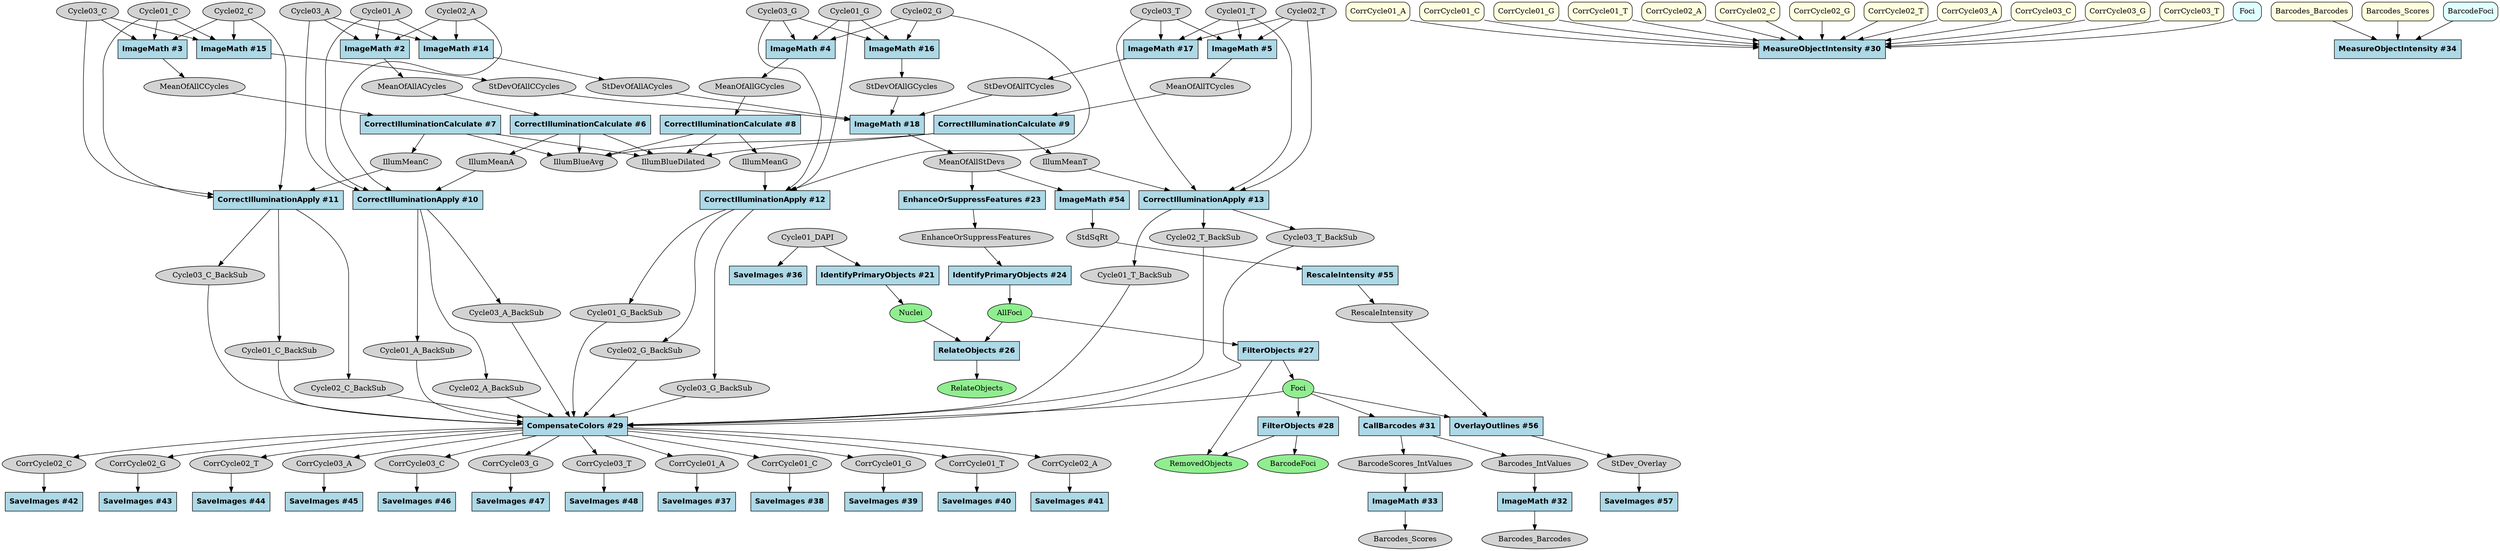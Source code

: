 strict digraph {
CallBarcodes_bc36b96a [type=module, label="CallBarcodes #31", module_name=CallBarcodes, module_num=31, original_num=31, stable_id="CallBarcodes_bc36b96a", enabled=True, shape=box, style=filled, fontname="Helvetica-Bold", fillcolor=lightblue];
CompensateColors_f9b42748 [type=module, label="CompensateColors #29", module_name=CompensateColors, module_num=29, original_num=29, stable_id="CompensateColors_f9b42748", enabled=True, shape=box, style=filled, fontname="Helvetica-Bold", fillcolor=lightblue];
CorrectIlluminationApply_1470ab63 [type=module, label="CorrectIlluminationApply #13", module_name=CorrectIlluminationApply, module_num=13, original_num=13, stable_id="CorrectIlluminationApply_1470ab63", enabled=True, shape=box, style=filled, fontname="Helvetica-Bold", fillcolor=lightblue];
CorrectIlluminationApply_54e94a2d [type=module, label="CorrectIlluminationApply #10", module_name=CorrectIlluminationApply, module_num=10, original_num=10, stable_id="CorrectIlluminationApply_54e94a2d", enabled=True, shape=box, style=filled, fontname="Helvetica-Bold", fillcolor=lightblue];
CorrectIlluminationApply_cff9cb5d [type=module, label="CorrectIlluminationApply #12", module_name=CorrectIlluminationApply, module_num=12, original_num=12, stable_id="CorrectIlluminationApply_cff9cb5d", enabled=True, shape=box, style=filled, fontname="Helvetica-Bold", fillcolor=lightblue];
CorrectIlluminationApply_d60b7604 [type=module, label="CorrectIlluminationApply #11", module_name=CorrectIlluminationApply, module_num=11, original_num=11, stable_id="CorrectIlluminationApply_d60b7604", enabled=True, shape=box, style=filled, fontname="Helvetica-Bold", fillcolor=lightblue];
CorrectIlluminationCalculate_334755f5 [type=module, label="CorrectIlluminationCalculate #6", module_name=CorrectIlluminationCalculate, module_num=6, original_num=6, stable_id="CorrectIlluminationCalculate_334755f5", enabled=True, shape=box, style=filled, fontname="Helvetica-Bold", fillcolor=lightblue];
CorrectIlluminationCalculate_8af30a76 [type=module, label="CorrectIlluminationCalculate #9", module_name=CorrectIlluminationCalculate, module_num=9, original_num=9, stable_id="CorrectIlluminationCalculate_8af30a76", enabled=True, shape=box, style=filled, fontname="Helvetica-Bold", fillcolor=lightblue];
CorrectIlluminationCalculate_d64cc7e1 [type=module, label="CorrectIlluminationCalculate #7", module_name=CorrectIlluminationCalculate, module_num=7, original_num=7, stable_id="CorrectIlluminationCalculate_d64cc7e1", enabled=True, shape=box, style=filled, fontname="Helvetica-Bold", fillcolor=lightblue];
CorrectIlluminationCalculate_e6ea05d7 [type=module, label="CorrectIlluminationCalculate #8", module_name=CorrectIlluminationCalculate, module_num=8, original_num=8, stable_id="CorrectIlluminationCalculate_e6ea05d7", enabled=True, shape=box, style=filled, fontname="Helvetica-Bold", fillcolor=lightblue];
EnhanceOrSuppressFeatures_6375e4b9 [type=module, label="EnhanceOrSuppressFeatures #23", module_name=EnhanceOrSuppressFeatures, module_num=23, original_num=23, stable_id="EnhanceOrSuppressFeatures_6375e4b9", enabled=True, shape=box, style=filled, fontname="Helvetica-Bold", fillcolor=lightblue];
FilterObjects_489d0938 [type=module, label="FilterObjects #27", module_name=FilterObjects, module_num=27, original_num=27, stable_id="FilterObjects_489d0938", enabled=True, shape=box, style=filled, fontname="Helvetica-Bold", fillcolor=lightblue];
FilterObjects_a0d8b12f [type=module, label="FilterObjects #28", module_name=FilterObjects, module_num=28, original_num=28, stable_id="FilterObjects_a0d8b12f", enabled=True, shape=box, style=filled, fontname="Helvetica-Bold", fillcolor=lightblue];
IdentifyPrimaryObjects_b4f91d11 [type=module, label="IdentifyPrimaryObjects #24", module_name=IdentifyPrimaryObjects, module_num=24, original_num=24, stable_id="IdentifyPrimaryObjects_b4f91d11", enabled=True, shape=box, style=filled, fontname="Helvetica-Bold", fillcolor=lightblue];
IdentifyPrimaryObjects_c9a11c07 [type=module, label="IdentifyPrimaryObjects #21", module_name=IdentifyPrimaryObjects, module_num=21, original_num=21, stable_id="IdentifyPrimaryObjects_c9a11c07", enabled=True, shape=box, style=filled, fontname="Helvetica-Bold", fillcolor=lightblue];
ImageMath_1533b2a0 [type=module, label="ImageMath #32", module_name=ImageMath, module_num=32, original_num=32, stable_id="ImageMath_1533b2a0", enabled=True, shape=box, style=filled, fontname="Helvetica-Bold", fillcolor=lightblue];
ImageMath_5a1977b5 [type=module, label="ImageMath #17", module_name=ImageMath, module_num=17, original_num=17, stable_id="ImageMath_5a1977b5", enabled=True, shape=box, style=filled, fontname="Helvetica-Bold", fillcolor=lightblue];
ImageMath_7c528bd8 [type=module, label="ImageMath #5", module_name=ImageMath, module_num=5, original_num=5, stable_id="ImageMath_7c528bd8", enabled=True, shape=box, style=filled, fontname="Helvetica-Bold", fillcolor=lightblue];
ImageMath_875e85f0 [type=module, label="ImageMath #16", module_name=ImageMath, module_num=16, original_num=16, stable_id="ImageMath_875e85f0", enabled=True, shape=box, style=filled, fontname="Helvetica-Bold", fillcolor=lightblue];
ImageMath_8bda3b49 [type=module, label="ImageMath #54", module_name=ImageMath, module_num=54, original_num=54, stable_id="ImageMath_8bda3b49", enabled=True, shape=box, style=filled, fontname="Helvetica-Bold", fillcolor=lightblue];
ImageMath_a2d6955d [type=module, label="ImageMath #2", module_name=ImageMath, module_num=2, original_num=2, stable_id="ImageMath_a2d6955d", enabled=True, shape=box, style=filled, fontname="Helvetica-Bold", fillcolor=lightblue];
ImageMath_b0baf463 [type=module, label="ImageMath #4", module_name=ImageMath, module_num=4, original_num=4, stable_id="ImageMath_b0baf463", enabled=True, shape=box, style=filled, fontname="Helvetica-Bold", fillcolor=lightblue];
ImageMath_b889b0b8 [type=module, label="ImageMath #15", module_name=ImageMath, module_num=15, original_num=15, stable_id="ImageMath_b889b0b8", enabled=True, shape=box, style=filled, fontname="Helvetica-Bold", fillcolor=lightblue];
ImageMath_b8a8cb34 [type=module, label="ImageMath #14", module_name=ImageMath, module_num=14, original_num=14, stable_id="ImageMath_b8a8cb34", enabled=True, shape=box, style=filled, fontname="Helvetica-Bold", fillcolor=lightblue];
ImageMath_c8e35dd9 [type=module, label="ImageMath #3", module_name=ImageMath, module_num=3, original_num=3, stable_id="ImageMath_c8e35dd9", enabled=True, shape=box, style=filled, fontname="Helvetica-Bold", fillcolor=lightblue];
ImageMath_cb959fbb [type=module, label="ImageMath #18", module_name=ImageMath, module_num=18, original_num=18, stable_id="ImageMath_cb959fbb", enabled=True, shape=box, style=filled, fontname="Helvetica-Bold", fillcolor=lightblue];
ImageMath_fd494492 [type=module, label="ImageMath #33", module_name=ImageMath, module_num=33, original_num=33, stable_id="ImageMath_fd494492", enabled=True, shape=box, style=filled, fontname="Helvetica-Bold", fillcolor=lightblue];
MeasureObjectIntensity_6d819fd1 [type=module, label="MeasureObjectIntensity #30", module_name=MeasureObjectIntensity, module_num=30, original_num=30, stable_id="MeasureObjectIntensity_6d819fd1", enabled=True, shape=box, style=filled, fontname="Helvetica-Bold", fillcolor=lightblue];
MeasureObjectIntensity_aded76be [type=module, label="MeasureObjectIntensity #34", module_name=MeasureObjectIntensity, module_num=34, original_num=34, stable_id="MeasureObjectIntensity_aded76be", enabled=True, shape=box, style=filled, fontname="Helvetica-Bold", fillcolor=lightblue];
OverlayOutlines_87b87059 [type=module, label="OverlayOutlines #56", module_name=OverlayOutlines, module_num=56, original_num=56, stable_id="OverlayOutlines_87b87059", enabled=True, shape=box, style=filled, fontname="Helvetica-Bold", fillcolor=lightblue];
RelateObjects_129b8099 [type=module, label="RelateObjects #26", module_name=RelateObjects, module_num=26, original_num=26, stable_id="RelateObjects_129b8099", enabled=True, shape=box, style=filled, fontname="Helvetica-Bold", fillcolor=lightblue];
RescaleIntensity_535e3969 [type=module, label="RescaleIntensity #55", module_name=RescaleIntensity, module_num=55, original_num=55, stable_id="RescaleIntensity_535e3969", enabled=True, shape=box, style=filled, fontname="Helvetica-Bold", fillcolor=lightblue];
SaveImages_330c0388 [type=module, label="SaveImages #57", module_name=SaveImages, module_num=57, original_num=57, stable_id="SaveImages_330c0388", enabled=True, shape=box, style=filled, fontname="Helvetica-Bold", fillcolor=lightblue];
SaveImages_449be876 [type=module, label="SaveImages #43", module_name=SaveImages, module_num=43, original_num=43, stable_id="SaveImages_449be876", enabled=True, shape=box, style=filled, fontname="Helvetica-Bold", fillcolor=lightblue];
SaveImages_605e9e6a [type=module, label="SaveImages #48", module_name=SaveImages, module_num=48, original_num=48, stable_id="SaveImages_605e9e6a", enabled=True, shape=box, style=filled, fontname="Helvetica-Bold", fillcolor=lightblue];
SaveImages_706ac2ab [type=module, label="SaveImages #38", module_name=SaveImages, module_num=38, original_num=38, stable_id="SaveImages_706ac2ab", enabled=True, shape=box, style=filled, fontname="Helvetica-Bold", fillcolor=lightblue];
SaveImages_7d82f3ed [type=module, label="SaveImages #37", module_name=SaveImages, module_num=37, original_num=37, stable_id="SaveImages_7d82f3ed", enabled=True, shape=box, style=filled, fontname="Helvetica-Bold", fillcolor=lightblue];
SaveImages_a76d743b [type=module, label="SaveImages #36", module_name=SaveImages, module_num=36, original_num=36, stable_id="SaveImages_a76d743b", enabled=True, shape=box, style=filled, fontname="Helvetica-Bold", fillcolor=lightblue];
SaveImages_b4f4c030 [type=module, label="SaveImages #40", module_name=SaveImages, module_num=40, original_num=40, stable_id="SaveImages_b4f4c030", enabled=True, shape=box, style=filled, fontname="Helvetica-Bold", fillcolor=lightblue];
SaveImages_b9169d9c [type=module, label="SaveImages #39", module_name=SaveImages, module_num=39, original_num=39, stable_id="SaveImages_b9169d9c", enabled=True, shape=box, style=filled, fontname="Helvetica-Bold", fillcolor=lightblue];
SaveImages_d0452ebc [type=module, label="SaveImages #44", module_name=SaveImages, module_num=44, original_num=44, stable_id="SaveImages_d0452ebc", enabled=True, shape=box, style=filled, fontname="Helvetica-Bold", fillcolor=lightblue];
SaveImages_d6bbc055 [type=module, label="SaveImages #45", module_name=SaveImages, module_num=45, original_num=45, stable_id="SaveImages_d6bbc055", enabled=True, shape=box, style=filled, fontname="Helvetica-Bold", fillcolor=lightblue];
SaveImages_d7642dbf [type=module, label="SaveImages #47", module_name=SaveImages, module_num=47, original_num=47, stable_id="SaveImages_d7642dbf", enabled=True, shape=box, style=filled, fontname="Helvetica-Bold", fillcolor=lightblue];
SaveImages_e221a61a [type=module, label="SaveImages #42", module_name=SaveImages, module_num=42, original_num=42, stable_id="SaveImages_e221a61a", enabled=True, shape=box, style=filled, fontname="Helvetica-Bold", fillcolor=lightblue];
SaveImages_edba6f32 [type=module, label="SaveImages #46", module_name=SaveImages, module_num=46, original_num=46, stable_id="SaveImages_edba6f32", enabled=True, shape=box, style=filled, fontname="Helvetica-Bold", fillcolor=lightblue];
SaveImages_fb525429 [type=module, label="SaveImages #41", module_name=SaveImages, module_num=41, original_num=41, stable_id="SaveImages_fb525429", enabled=True, shape=box, style=filled, fontname="Helvetica-Bold", fillcolor=lightblue];
image__BarcodeScores_IntValues [type=image, label="BarcodeScores_IntValues", shape=ellipse, style=filled, fillcolor=lightgray];
image__Barcodes_Barcodes [type=image, label="Barcodes_Barcodes", shape=ellipse, style=filled, fillcolor=lightgray];
image__Barcodes_IntValues [type=image, label="Barcodes_IntValues", shape=ellipse, style=filled, fillcolor=lightgray];
image__Barcodes_Scores [type=image, label="Barcodes_Scores", shape=ellipse, style=filled, fillcolor=lightgray];
image__CorrCycle01_A [type=image, label="CorrCycle01_A", shape=ellipse, style=filled, fillcolor=lightgray];
image__CorrCycle01_C [type=image, label="CorrCycle01_C", shape=ellipse, style=filled, fillcolor=lightgray];
image__CorrCycle01_G [type=image, label="CorrCycle01_G", shape=ellipse, style=filled, fillcolor=lightgray];
image__CorrCycle01_T [type=image, label="CorrCycle01_T", shape=ellipse, style=filled, fillcolor=lightgray];
image__CorrCycle02_A [type=image, label="CorrCycle02_A", shape=ellipse, style=filled, fillcolor=lightgray];
image__CorrCycle02_C [type=image, label="CorrCycle02_C", shape=ellipse, style=filled, fillcolor=lightgray];
image__CorrCycle02_G [type=image, label="CorrCycle02_G", shape=ellipse, style=filled, fillcolor=lightgray];
image__CorrCycle02_T [type=image, label="CorrCycle02_T", shape=ellipse, style=filled, fillcolor=lightgray];
image__CorrCycle03_A [type=image, label="CorrCycle03_A", shape=ellipse, style=filled, fillcolor=lightgray];
image__CorrCycle03_C [type=image, label="CorrCycle03_C", shape=ellipse, style=filled, fillcolor=lightgray];
image__CorrCycle03_G [type=image, label="CorrCycle03_G", shape=ellipse, style=filled, fillcolor=lightgray];
image__CorrCycle03_T [type=image, label="CorrCycle03_T", shape=ellipse, style=filled, fillcolor=lightgray];
image__Cycle01_A [type=image, label="Cycle01_A", shape=ellipse, style=filled, fillcolor=lightgray];
image__Cycle01_A_BackSub [type=image, label="Cycle01_A_BackSub", shape=ellipse, style=filled, fillcolor=lightgray];
image__Cycle01_C [type=image, label="Cycle01_C", shape=ellipse, style=filled, fillcolor=lightgray];
image__Cycle01_C_BackSub [type=image, label="Cycle01_C_BackSub", shape=ellipse, style=filled, fillcolor=lightgray];
image__Cycle01_DAPI [type=image, label="Cycle01_DAPI", shape=ellipse, style=filled, fillcolor=lightgray];
image__Cycle01_G [type=image, label="Cycle01_G", shape=ellipse, style=filled, fillcolor=lightgray];
image__Cycle01_G_BackSub [type=image, label="Cycle01_G_BackSub", shape=ellipse, style=filled, fillcolor=lightgray];
image__Cycle01_T [type=image, label="Cycle01_T", shape=ellipse, style=filled, fillcolor=lightgray];
image__Cycle01_T_BackSub [type=image, label="Cycle01_T_BackSub", shape=ellipse, style=filled, fillcolor=lightgray];
image__Cycle02_A [type=image, label="Cycle02_A", shape=ellipse, style=filled, fillcolor=lightgray];
image__Cycle02_A_BackSub [type=image, label="Cycle02_A_BackSub", shape=ellipse, style=filled, fillcolor=lightgray];
image__Cycle02_C [type=image, label="Cycle02_C", shape=ellipse, style=filled, fillcolor=lightgray];
image__Cycle02_C_BackSub [type=image, label="Cycle02_C_BackSub", shape=ellipse, style=filled, fillcolor=lightgray];
image__Cycle02_G [type=image, label="Cycle02_G", shape=ellipse, style=filled, fillcolor=lightgray];
image__Cycle02_G_BackSub [type=image, label="Cycle02_G_BackSub", shape=ellipse, style=filled, fillcolor=lightgray];
image__Cycle02_T [type=image, label="Cycle02_T", shape=ellipse, style=filled, fillcolor=lightgray];
image__Cycle02_T_BackSub [type=image, label="Cycle02_T_BackSub", shape=ellipse, style=filled, fillcolor=lightgray];
image__Cycle03_A [type=image, label="Cycle03_A", shape=ellipse, style=filled, fillcolor=lightgray];
image__Cycle03_A_BackSub [type=image, label="Cycle03_A_BackSub", shape=ellipse, style=filled, fillcolor=lightgray];
image__Cycle03_C [type=image, label="Cycle03_C", shape=ellipse, style=filled, fillcolor=lightgray];
image__Cycle03_C_BackSub [type=image, label="Cycle03_C_BackSub", shape=ellipse, style=filled, fillcolor=lightgray];
image__Cycle03_G [type=image, label="Cycle03_G", shape=ellipse, style=filled, fillcolor=lightgray];
image__Cycle03_G_BackSub [type=image, label="Cycle03_G_BackSub", shape=ellipse, style=filled, fillcolor=lightgray];
image__Cycle03_T [type=image, label="Cycle03_T", shape=ellipse, style=filled, fillcolor=lightgray];
image__Cycle03_T_BackSub [type=image, label="Cycle03_T_BackSub", shape=ellipse, style=filled, fillcolor=lightgray];
image__EnhanceOrSuppressFeatures [type=image, label=EnhanceOrSuppressFeatures, shape=ellipse, style=filled, fillcolor=lightgray];
image__IllumBlueAvg [type=image, label=IllumBlueAvg, shape=ellipse, style=filled, fillcolor=lightgray];
image__IllumBlueDilated [type=image, label=IllumBlueDilated, shape=ellipse, style=filled, fillcolor=lightgray];
image__IllumMeanA [type=image, label=IllumMeanA, shape=ellipse, style=filled, fillcolor=lightgray];
image__IllumMeanC [type=image, label=IllumMeanC, shape=ellipse, style=filled, fillcolor=lightgray];
image__IllumMeanG [type=image, label=IllumMeanG, shape=ellipse, style=filled, fillcolor=lightgray];
image__IllumMeanT [type=image, label=IllumMeanT, shape=ellipse, style=filled, fillcolor=lightgray];
image__MeanOfAllACycles [type=image, label=MeanOfAllACycles, shape=ellipse, style=filled, fillcolor=lightgray];
image__MeanOfAllCCycles [type=image, label=MeanOfAllCCycles, shape=ellipse, style=filled, fillcolor=lightgray];
image__MeanOfAllGCycles [type=image, label=MeanOfAllGCycles, shape=ellipse, style=filled, fillcolor=lightgray];
image__MeanOfAllStDevs [type=image, label=MeanOfAllStDevs, shape=ellipse, style=filled, fillcolor=lightgray];
image__MeanOfAllTCycles [type=image, label=MeanOfAllTCycles, shape=ellipse, style=filled, fillcolor=lightgray];
image__RescaleIntensity [type=image, label=RescaleIntensity, shape=ellipse, style=filled, fillcolor=lightgray];
image__StDevOfAllACycles [type=image, label=StDevOfAllACycles, shape=ellipse, style=filled, fillcolor=lightgray];
image__StDevOfAllCCycles [type=image, label=StDevOfAllCCycles, shape=ellipse, style=filled, fillcolor=lightgray];
image__StDevOfAllGCycles [type=image, label=StDevOfAllGCycles, shape=ellipse, style=filled, fillcolor=lightgray];
image__StDevOfAllTCycles [type=image, label=StDevOfAllTCycles, shape=ellipse, style=filled, fillcolor=lightgray];
image__StDev_Overlay [type=image, label="StDev_Overlay", shape=ellipse, style=filled, fillcolor=lightgray];
image__StdSqRt [type=image, label=StdSqRt, shape=ellipse, style=filled, fillcolor=lightgray];
image_list__Barcodes_Barcodes [type="image_list", label="Barcodes_Barcodes", shape=box, style="filled,rounded", fillcolor=lightyellow];
image_list__Barcodes_Scores [type="image_list", label="Barcodes_Scores", shape=box, style="filled,rounded", fillcolor=lightyellow];
image_list__CorrCycle01_A [type="image_list", label="CorrCycle01_A", shape=box, style="filled,rounded", fillcolor=lightyellow];
image_list__CorrCycle01_C [type="image_list", label="CorrCycle01_C", shape=box, style="filled,rounded", fillcolor=lightyellow];
image_list__CorrCycle01_G [type="image_list", label="CorrCycle01_G", shape=box, style="filled,rounded", fillcolor=lightyellow];
image_list__CorrCycle01_T [type="image_list", label="CorrCycle01_T", shape=box, style="filled,rounded", fillcolor=lightyellow];
image_list__CorrCycle02_A [type="image_list", label="CorrCycle02_A", shape=box, style="filled,rounded", fillcolor=lightyellow];
image_list__CorrCycle02_C [type="image_list", label="CorrCycle02_C", shape=box, style="filled,rounded", fillcolor=lightyellow];
image_list__CorrCycle02_G [type="image_list", label="CorrCycle02_G", shape=box, style="filled,rounded", fillcolor=lightyellow];
image_list__CorrCycle02_T [type="image_list", label="CorrCycle02_T", shape=box, style="filled,rounded", fillcolor=lightyellow];
image_list__CorrCycle03_A [type="image_list", label="CorrCycle03_A", shape=box, style="filled,rounded", fillcolor=lightyellow];
image_list__CorrCycle03_C [type="image_list", label="CorrCycle03_C", shape=box, style="filled,rounded", fillcolor=lightyellow];
image_list__CorrCycle03_G [type="image_list", label="CorrCycle03_G", shape=box, style="filled,rounded", fillcolor=lightyellow];
image_list__CorrCycle03_T [type="image_list", label="CorrCycle03_T", shape=box, style="filled,rounded", fillcolor=lightyellow];
object__AllFoci [type=object, label=AllFoci, shape=ellipse, style=filled, fillcolor=lightgreen];
object__BarcodeFoci [type=object, label=BarcodeFoci, shape=ellipse, style=filled, fillcolor=lightgreen];
object__Foci [type=object, label=Foci, shape=ellipse, style=filled, fillcolor=lightgreen];
object__Nuclei [type=object, label=Nuclei, shape=ellipse, style=filled, fillcolor=lightgreen];
object__RelateObjects [type=object, label=RelateObjects, shape=ellipse, style=filled, fillcolor=lightgreen];
object__RemovedObjects [type=object, label=RemovedObjects, shape=ellipse, style=filled, fillcolor=lightgreen];
object_list__BarcodeFoci [type="object_list", label=BarcodeFoci, shape=box, style="filled,rounded", fillcolor=lightcyan];
object_list__Foci [type="object_list", label=Foci, shape=box, style="filled,rounded", fillcolor=lightcyan];
CallBarcodes_bc36b96a -> image__BarcodeScores_IntValues [type="image_output"];
CallBarcodes_bc36b96a -> image__Barcodes_IntValues [type="image_output"];
CompensateColors_f9b42748 -> image__CorrCycle01_A [type="image_output"];
CompensateColors_f9b42748 -> image__CorrCycle01_C [type="image_output"];
CompensateColors_f9b42748 -> image__CorrCycle01_G [type="image_output"];
CompensateColors_f9b42748 -> image__CorrCycle01_T [type="image_output"];
CompensateColors_f9b42748 -> image__CorrCycle02_A [type="image_output"];
CompensateColors_f9b42748 -> image__CorrCycle02_C [type="image_output"];
CompensateColors_f9b42748 -> image__CorrCycle02_G [type="image_output"];
CompensateColors_f9b42748 -> image__CorrCycle02_T [type="image_output"];
CompensateColors_f9b42748 -> image__CorrCycle03_A [type="image_output"];
CompensateColors_f9b42748 -> image__CorrCycle03_C [type="image_output"];
CompensateColors_f9b42748 -> image__CorrCycle03_G [type="image_output"];
CompensateColors_f9b42748 -> image__CorrCycle03_T [type="image_output"];
CorrectIlluminationApply_1470ab63 -> image__Cycle01_T_BackSub [type="image_output"];
CorrectIlluminationApply_1470ab63 -> image__Cycle02_T_BackSub [type="image_output"];
CorrectIlluminationApply_1470ab63 -> image__Cycle03_T_BackSub [type="image_output"];
CorrectIlluminationApply_54e94a2d -> image__Cycle01_A_BackSub [type="image_output"];
CorrectIlluminationApply_54e94a2d -> image__Cycle02_A_BackSub [type="image_output"];
CorrectIlluminationApply_54e94a2d -> image__Cycle03_A_BackSub [type="image_output"];
CorrectIlluminationApply_cff9cb5d -> image__Cycle01_G_BackSub [type="image_output"];
CorrectIlluminationApply_cff9cb5d -> image__Cycle02_G_BackSub [type="image_output"];
CorrectIlluminationApply_cff9cb5d -> image__Cycle03_G_BackSub [type="image_output"];
CorrectIlluminationApply_d60b7604 -> image__Cycle01_C_BackSub [type="image_output"];
CorrectIlluminationApply_d60b7604 -> image__Cycle02_C_BackSub [type="image_output"];
CorrectIlluminationApply_d60b7604 -> image__Cycle03_C_BackSub [type="image_output"];
CorrectIlluminationCalculate_334755f5 -> image__IllumBlueAvg [type="image_output"];
CorrectIlluminationCalculate_334755f5 -> image__IllumBlueDilated [type="image_output"];
CorrectIlluminationCalculate_334755f5 -> image__IllumMeanA [type="image_output"];
CorrectIlluminationCalculate_8af30a76 -> image__IllumBlueAvg [type="image_output"];
CorrectIlluminationCalculate_8af30a76 -> image__IllumBlueDilated [type="image_output"];
CorrectIlluminationCalculate_8af30a76 -> image__IllumMeanT [type="image_output"];
CorrectIlluminationCalculate_d64cc7e1 -> image__IllumBlueAvg [type="image_output"];
CorrectIlluminationCalculate_d64cc7e1 -> image__IllumBlueDilated [type="image_output"];
CorrectIlluminationCalculate_d64cc7e1 -> image__IllumMeanC [type="image_output"];
CorrectIlluminationCalculate_e6ea05d7 -> image__IllumBlueAvg [type="image_output"];
CorrectIlluminationCalculate_e6ea05d7 -> image__IllumBlueDilated [type="image_output"];
CorrectIlluminationCalculate_e6ea05d7 -> image__IllumMeanG [type="image_output"];
EnhanceOrSuppressFeatures_6375e4b9 -> image__EnhanceOrSuppressFeatures [type="image_output"];
FilterObjects_489d0938 -> object__Foci [type="object_output"];
FilterObjects_489d0938 -> object__RemovedObjects [type="object_output"];
FilterObjects_a0d8b12f -> object__BarcodeFoci [type="object_output"];
FilterObjects_a0d8b12f -> object__RemovedObjects [type="object_output"];
IdentifyPrimaryObjects_b4f91d11 -> object__AllFoci [type="object_output"];
IdentifyPrimaryObjects_c9a11c07 -> object__Nuclei [type="object_output"];
ImageMath_1533b2a0 -> image__Barcodes_Barcodes [type="image_output"];
ImageMath_5a1977b5 -> image__StDevOfAllTCycles [type="image_output"];
ImageMath_7c528bd8 -> image__MeanOfAllTCycles [type="image_output"];
ImageMath_875e85f0 -> image__StDevOfAllGCycles [type="image_output"];
ImageMath_8bda3b49 -> image__StdSqRt [type="image_output"];
ImageMath_a2d6955d -> image__MeanOfAllACycles [type="image_output"];
ImageMath_b0baf463 -> image__MeanOfAllGCycles [type="image_output"];
ImageMath_b889b0b8 -> image__StDevOfAllCCycles [type="image_output"];
ImageMath_b8a8cb34 -> image__StDevOfAllACycles [type="image_output"];
ImageMath_c8e35dd9 -> image__MeanOfAllCCycles [type="image_output"];
ImageMath_cb959fbb -> image__MeanOfAllStDevs [type="image_output"];
ImageMath_fd494492 -> image__Barcodes_Scores [type="image_output"];
OverlayOutlines_87b87059 -> image__StDev_Overlay [type="image_output"];
RelateObjects_129b8099 -> object__RelateObjects [type="object_output"];
RescaleIntensity_535e3969 -> image__RescaleIntensity [type="image_output"];
image__BarcodeScores_IntValues -> ImageMath_fd494492 [type="image_input"];
image__Barcodes_IntValues -> ImageMath_1533b2a0 [type="image_input"];
image__CorrCycle01_A -> SaveImages_7d82f3ed [type="image_input"];
image__CorrCycle01_C -> SaveImages_706ac2ab [type="image_input"];
image__CorrCycle01_G -> SaveImages_b9169d9c [type="image_input"];
image__CorrCycle01_T -> SaveImages_b4f4c030 [type="image_input"];
image__CorrCycle02_A -> SaveImages_fb525429 [type="image_input"];
image__CorrCycle02_C -> SaveImages_e221a61a [type="image_input"];
image__CorrCycle02_G -> SaveImages_449be876 [type="image_input"];
image__CorrCycle02_T -> SaveImages_d0452ebc [type="image_input"];
image__CorrCycle03_A -> SaveImages_d6bbc055 [type="image_input"];
image__CorrCycle03_C -> SaveImages_edba6f32 [type="image_input"];
image__CorrCycle03_G -> SaveImages_d7642dbf [type="image_input"];
image__CorrCycle03_T -> SaveImages_605e9e6a [type="image_input"];
image__Cycle01_A -> CorrectIlluminationApply_54e94a2d [type="image_input"];
image__Cycle01_A -> ImageMath_a2d6955d [type="image_input"];
image__Cycle01_A -> ImageMath_b8a8cb34 [type="image_input"];
image__Cycle01_A_BackSub -> CompensateColors_f9b42748 [type="image_input"];
image__Cycle01_C -> CorrectIlluminationApply_d60b7604 [type="image_input"];
image__Cycle01_C -> ImageMath_b889b0b8 [type="image_input"];
image__Cycle01_C -> ImageMath_c8e35dd9 [type="image_input"];
image__Cycle01_C_BackSub -> CompensateColors_f9b42748 [type="image_input"];
image__Cycle01_DAPI -> IdentifyPrimaryObjects_c9a11c07 [type="image_input"];
image__Cycle01_DAPI -> SaveImages_a76d743b [type="image_input"];
image__Cycle01_G -> CorrectIlluminationApply_cff9cb5d [type="image_input"];
image__Cycle01_G -> ImageMath_875e85f0 [type="image_input"];
image__Cycle01_G -> ImageMath_b0baf463 [type="image_input"];
image__Cycle01_G_BackSub -> CompensateColors_f9b42748 [type="image_input"];
image__Cycle01_T -> CorrectIlluminationApply_1470ab63 [type="image_input"];
image__Cycle01_T -> ImageMath_5a1977b5 [type="image_input"];
image__Cycle01_T -> ImageMath_7c528bd8 [type="image_input"];
image__Cycle01_T_BackSub -> CompensateColors_f9b42748 [type="image_input"];
image__Cycle02_A -> CorrectIlluminationApply_54e94a2d [type="image_input"];
image__Cycle02_A -> ImageMath_a2d6955d [type="image_input"];
image__Cycle02_A -> ImageMath_b8a8cb34 [type="image_input"];
image__Cycle02_A_BackSub -> CompensateColors_f9b42748 [type="image_input"];
image__Cycle02_C -> CorrectIlluminationApply_d60b7604 [type="image_input"];
image__Cycle02_C -> ImageMath_b889b0b8 [type="image_input"];
image__Cycle02_C -> ImageMath_c8e35dd9 [type="image_input"];
image__Cycle02_C_BackSub -> CompensateColors_f9b42748 [type="image_input"];
image__Cycle02_G -> CorrectIlluminationApply_cff9cb5d [type="image_input"];
image__Cycle02_G -> ImageMath_875e85f0 [type="image_input"];
image__Cycle02_G -> ImageMath_b0baf463 [type="image_input"];
image__Cycle02_G_BackSub -> CompensateColors_f9b42748 [type="image_input"];
image__Cycle02_T -> CorrectIlluminationApply_1470ab63 [type="image_input"];
image__Cycle02_T -> ImageMath_5a1977b5 [type="image_input"];
image__Cycle02_T -> ImageMath_7c528bd8 [type="image_input"];
image__Cycle02_T_BackSub -> CompensateColors_f9b42748 [type="image_input"];
image__Cycle03_A -> CorrectIlluminationApply_54e94a2d [type="image_input"];
image__Cycle03_A -> ImageMath_a2d6955d [type="image_input"];
image__Cycle03_A -> ImageMath_b8a8cb34 [type="image_input"];
image__Cycle03_A_BackSub -> CompensateColors_f9b42748 [type="image_input"];
image__Cycle03_C -> CorrectIlluminationApply_d60b7604 [type="image_input"];
image__Cycle03_C -> ImageMath_b889b0b8 [type="image_input"];
image__Cycle03_C -> ImageMath_c8e35dd9 [type="image_input"];
image__Cycle03_C_BackSub -> CompensateColors_f9b42748 [type="image_input"];
image__Cycle03_G -> CorrectIlluminationApply_cff9cb5d [type="image_input"];
image__Cycle03_G -> ImageMath_875e85f0 [type="image_input"];
image__Cycle03_G -> ImageMath_b0baf463 [type="image_input"];
image__Cycle03_G_BackSub -> CompensateColors_f9b42748 [type="image_input"];
image__Cycle03_T -> CorrectIlluminationApply_1470ab63 [type="image_input"];
image__Cycle03_T -> ImageMath_5a1977b5 [type="image_input"];
image__Cycle03_T -> ImageMath_7c528bd8 [type="image_input"];
image__Cycle03_T_BackSub -> CompensateColors_f9b42748 [type="image_input"];
image__EnhanceOrSuppressFeatures -> IdentifyPrimaryObjects_b4f91d11 [type="image_input"];
image__IllumMeanA -> CorrectIlluminationApply_54e94a2d [type="image_input"];
image__IllumMeanC -> CorrectIlluminationApply_d60b7604 [type="image_input"];
image__IllumMeanG -> CorrectIlluminationApply_cff9cb5d [type="image_input"];
image__IllumMeanT -> CorrectIlluminationApply_1470ab63 [type="image_input"];
image__MeanOfAllACycles -> CorrectIlluminationCalculate_334755f5 [type="image_input"];
image__MeanOfAllCCycles -> CorrectIlluminationCalculate_d64cc7e1 [type="image_input"];
image__MeanOfAllGCycles -> CorrectIlluminationCalculate_e6ea05d7 [type="image_input"];
image__MeanOfAllStDevs -> EnhanceOrSuppressFeatures_6375e4b9 [type="image_input"];
image__MeanOfAllStDevs -> ImageMath_8bda3b49 [type="image_input"];
image__MeanOfAllTCycles -> CorrectIlluminationCalculate_8af30a76 [type="image_input"];
image__RescaleIntensity -> OverlayOutlines_87b87059 [type="image_input"];
image__StDevOfAllACycles -> ImageMath_cb959fbb [type="image_input"];
image__StDevOfAllCCycles -> ImageMath_cb959fbb [type="image_input"];
image__StDevOfAllGCycles -> ImageMath_cb959fbb [type="image_input"];
image__StDevOfAllTCycles -> ImageMath_cb959fbb [type="image_input"];
image__StDev_Overlay -> SaveImages_330c0388 [type="image_input"];
image__StdSqRt -> RescaleIntensity_535e3969 [type="image_input"];
image_list__Barcodes_Barcodes -> MeasureObjectIntensity_aded76be [type="image_list_input"];
image_list__Barcodes_Scores -> MeasureObjectIntensity_aded76be [type="image_list_input"];
image_list__CorrCycle01_A -> MeasureObjectIntensity_6d819fd1 [type="image_list_input"];
image_list__CorrCycle01_C -> MeasureObjectIntensity_6d819fd1 [type="image_list_input"];
image_list__CorrCycle01_G -> MeasureObjectIntensity_6d819fd1 [type="image_list_input"];
image_list__CorrCycle01_T -> MeasureObjectIntensity_6d819fd1 [type="image_list_input"];
image_list__CorrCycle02_A -> MeasureObjectIntensity_6d819fd1 [type="image_list_input"];
image_list__CorrCycle02_C -> MeasureObjectIntensity_6d819fd1 [type="image_list_input"];
image_list__CorrCycle02_G -> MeasureObjectIntensity_6d819fd1 [type="image_list_input"];
image_list__CorrCycle02_T -> MeasureObjectIntensity_6d819fd1 [type="image_list_input"];
image_list__CorrCycle03_A -> MeasureObjectIntensity_6d819fd1 [type="image_list_input"];
image_list__CorrCycle03_C -> MeasureObjectIntensity_6d819fd1 [type="image_list_input"];
image_list__CorrCycle03_G -> MeasureObjectIntensity_6d819fd1 [type="image_list_input"];
image_list__CorrCycle03_T -> MeasureObjectIntensity_6d819fd1 [type="image_list_input"];
object__AllFoci -> FilterObjects_489d0938 [type="object_input"];
object__AllFoci -> RelateObjects_129b8099 [type="object_input"];
object__Foci -> CallBarcodes_bc36b96a [type="object_input"];
object__Foci -> CompensateColors_f9b42748 [type="object_input"];
object__Foci -> FilterObjects_a0d8b12f [type="object_input"];
object__Foci -> OverlayOutlines_87b87059 [type="object_input"];
object__Nuclei -> RelateObjects_129b8099 [type="object_input"];
object_list__BarcodeFoci -> MeasureObjectIntensity_aded76be [type="object_list_input"];
object_list__Foci -> MeasureObjectIntensity_6d819fd1 [type="object_list_input"];
}
